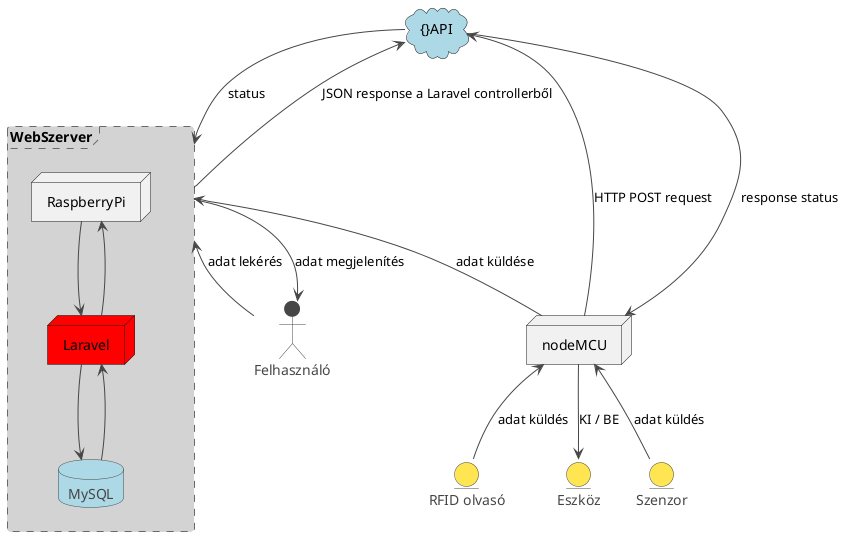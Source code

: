@startuml smarthome
!theme vibrant
cloud "{}API" as api #lightblue
actor Felhasználó
node nodeMCU
entity Szenzor
entity "RFID olvasó" as rfid
entity Eszköz

frame WebSzerver#lightgrey;line.dashed{
node RaspberryPi
node Laravel #red
database MySQL #lightblue
}
WebSzerver -down-> Felhasználó: adat megjelenítés
Felhasználó -> WebSzerver : adat lekérés

WebSzerver -up-> api : JSON response a Laravel controllerből
api -right-> WebSzerver  : status

nodeMCU -up-> api : HTTP POST request
api -down-> nodeMCU : response status

nodeMCU -up-> WebSzerver : adat küldése

Szenzor -up-> nodeMCU : adat küldés
rfid -up-> nodeMCU : adat küldés
nodeMCU -down-> Eszköz  : KI / BE

RaspberryPi -down-> Laravel
Laravel -up-> RaspberryPi
Laravel -down-> MySQL
MySQL -up-> Laravel
@enduml